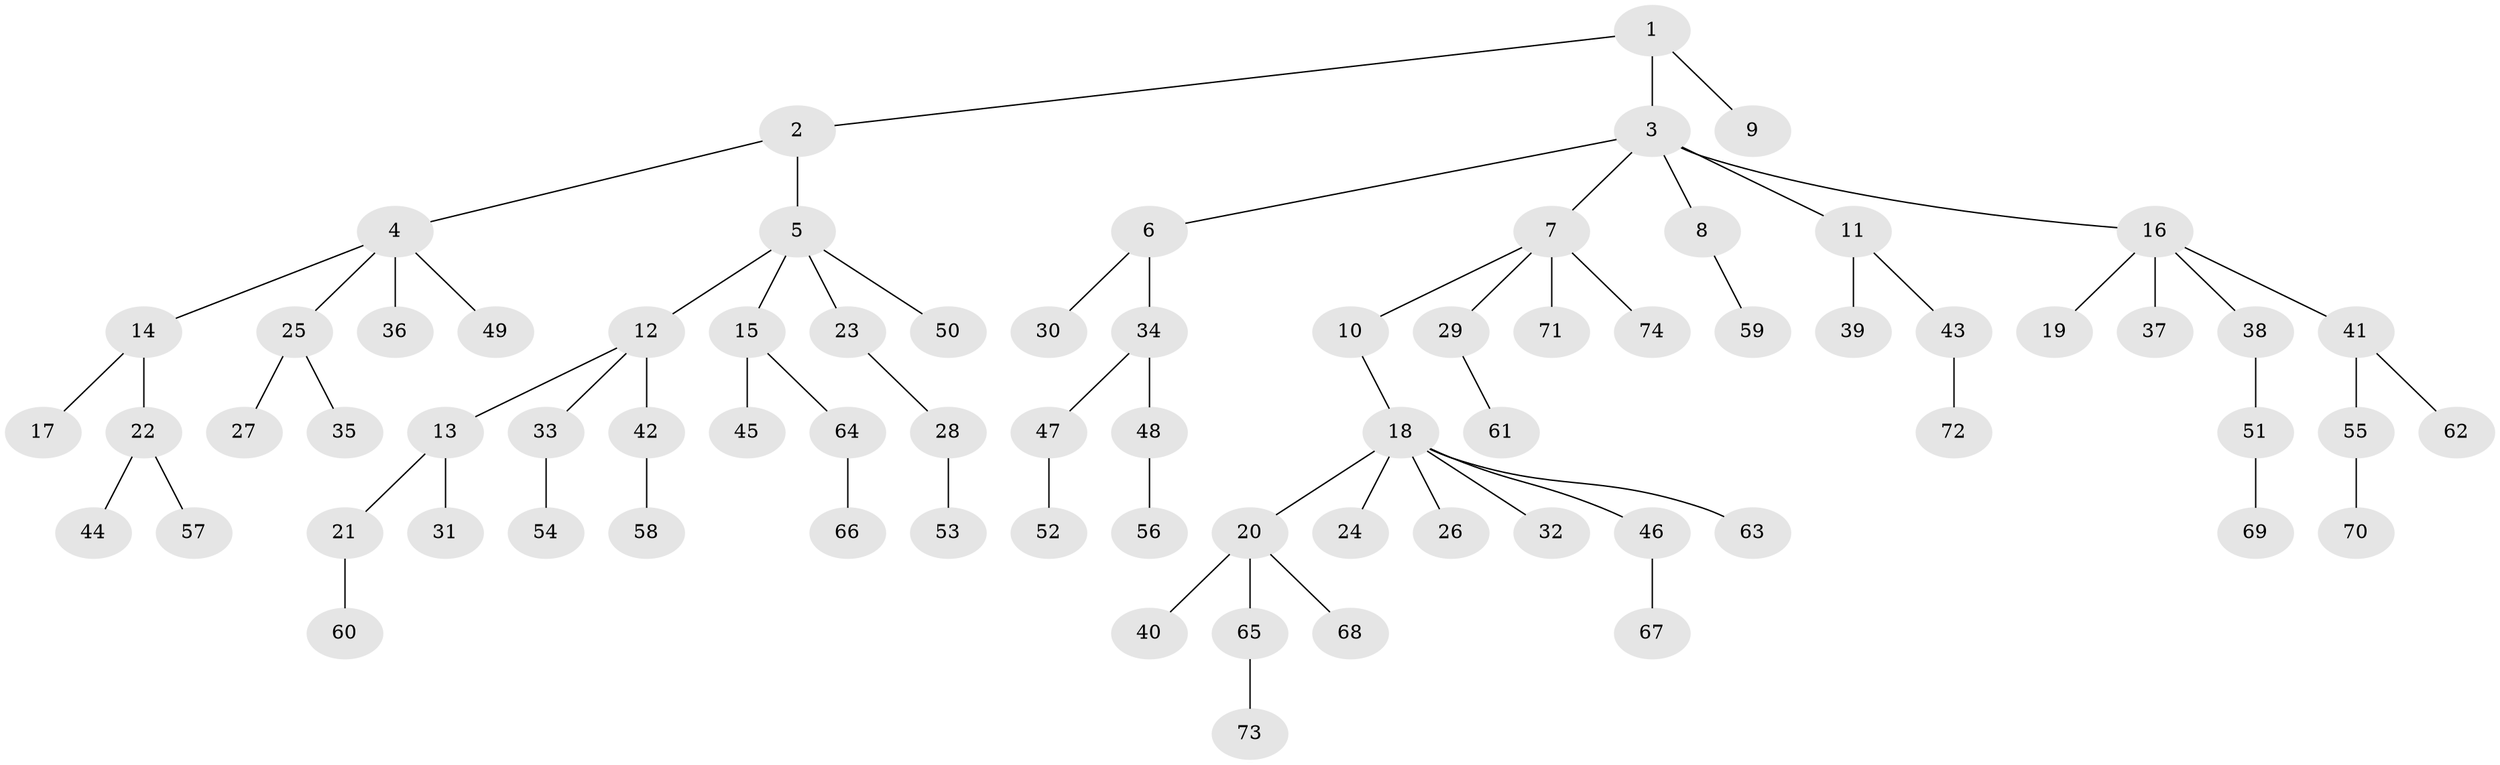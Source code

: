 // coarse degree distribution, {2: 0.1956521739130435, 6: 0.06521739130434782, 5: 0.043478260869565216, 1: 0.5869565217391305, 3: 0.06521739130434782, 4: 0.043478260869565216}
// Generated by graph-tools (version 1.1) at 2025/24/03/03/25 07:24:05]
// undirected, 74 vertices, 73 edges
graph export_dot {
graph [start="1"]
  node [color=gray90,style=filled];
  1;
  2;
  3;
  4;
  5;
  6;
  7;
  8;
  9;
  10;
  11;
  12;
  13;
  14;
  15;
  16;
  17;
  18;
  19;
  20;
  21;
  22;
  23;
  24;
  25;
  26;
  27;
  28;
  29;
  30;
  31;
  32;
  33;
  34;
  35;
  36;
  37;
  38;
  39;
  40;
  41;
  42;
  43;
  44;
  45;
  46;
  47;
  48;
  49;
  50;
  51;
  52;
  53;
  54;
  55;
  56;
  57;
  58;
  59;
  60;
  61;
  62;
  63;
  64;
  65;
  66;
  67;
  68;
  69;
  70;
  71;
  72;
  73;
  74;
  1 -- 2;
  1 -- 3;
  1 -- 9;
  2 -- 4;
  2 -- 5;
  3 -- 6;
  3 -- 7;
  3 -- 8;
  3 -- 11;
  3 -- 16;
  4 -- 14;
  4 -- 25;
  4 -- 36;
  4 -- 49;
  5 -- 12;
  5 -- 15;
  5 -- 23;
  5 -- 50;
  6 -- 30;
  6 -- 34;
  7 -- 10;
  7 -- 29;
  7 -- 71;
  7 -- 74;
  8 -- 59;
  10 -- 18;
  11 -- 39;
  11 -- 43;
  12 -- 13;
  12 -- 33;
  12 -- 42;
  13 -- 21;
  13 -- 31;
  14 -- 17;
  14 -- 22;
  15 -- 45;
  15 -- 64;
  16 -- 19;
  16 -- 37;
  16 -- 38;
  16 -- 41;
  18 -- 20;
  18 -- 24;
  18 -- 26;
  18 -- 32;
  18 -- 46;
  18 -- 63;
  20 -- 40;
  20 -- 65;
  20 -- 68;
  21 -- 60;
  22 -- 44;
  22 -- 57;
  23 -- 28;
  25 -- 27;
  25 -- 35;
  28 -- 53;
  29 -- 61;
  33 -- 54;
  34 -- 47;
  34 -- 48;
  38 -- 51;
  41 -- 55;
  41 -- 62;
  42 -- 58;
  43 -- 72;
  46 -- 67;
  47 -- 52;
  48 -- 56;
  51 -- 69;
  55 -- 70;
  64 -- 66;
  65 -- 73;
}
